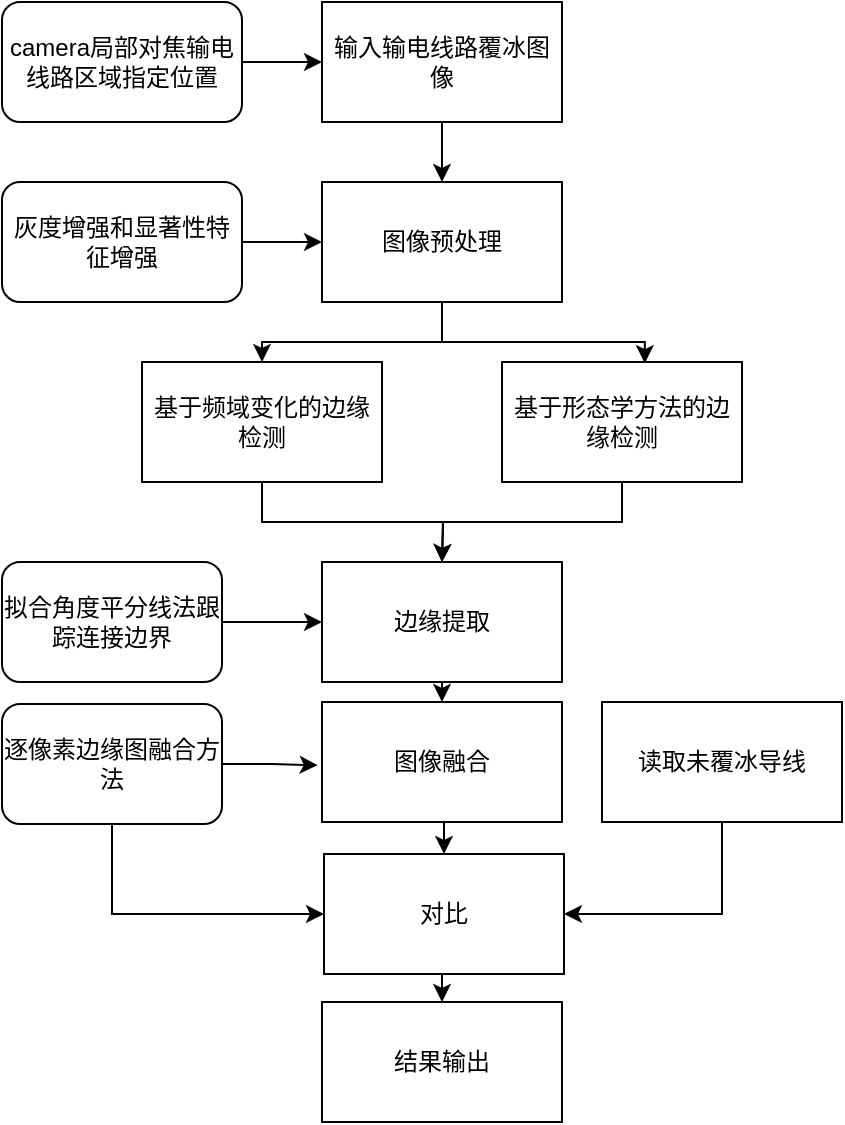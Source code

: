 <mxfile version="16.2.1" type="github">
  <diagram id="wKjhsIhszTULbkRhe9VQ" name="Page-1">
    <mxGraphModel dx="661" dy="302" grid="0" gridSize="10" guides="0" tooltips="1" connect="0" arrows="0" fold="1" page="0" pageScale="1" pageWidth="1920" pageHeight="1200" math="0" shadow="0">
      <root>
        <mxCell id="0" />
        <mxCell id="1" parent="0" />
        <mxCell id="IDt91c4-Fj54T3st-E31-7" style="edgeStyle=orthogonalEdgeStyle;rounded=0;orthogonalLoop=1;jettySize=auto;html=1;exitX=0.5;exitY=1;exitDx=0;exitDy=0;entryX=0.5;entryY=0;entryDx=0;entryDy=0;" parent="1" source="IDt91c4-Fj54T3st-E31-1" target="IDt91c4-Fj54T3st-E31-3" edge="1">
          <mxGeometry relative="1" as="geometry" />
        </mxCell>
        <mxCell id="IDt91c4-Fj54T3st-E31-1" value="输入输电线路覆冰图像" style="rounded=0;whiteSpace=wrap;html=1;" parent="1" vertex="1">
          <mxGeometry x="480" y="180" width="120" height="60" as="geometry" />
        </mxCell>
        <mxCell id="IDt91c4-Fj54T3st-E31-6" style="edgeStyle=orthogonalEdgeStyle;rounded=0;orthogonalLoop=1;jettySize=auto;html=1;exitX=1;exitY=0.5;exitDx=0;exitDy=0;entryX=0;entryY=0.5;entryDx=0;entryDy=0;" parent="1" source="IDt91c4-Fj54T3st-E31-2" target="IDt91c4-Fj54T3st-E31-1" edge="1">
          <mxGeometry relative="1" as="geometry" />
        </mxCell>
        <mxCell id="IDt91c4-Fj54T3st-E31-2" value="&lt;span&gt;camera局部对焦输电线路区域指定位置&lt;/span&gt;" style="rounded=1;whiteSpace=wrap;html=1;" parent="1" vertex="1">
          <mxGeometry x="320" y="180" width="120" height="60" as="geometry" />
        </mxCell>
        <mxCell id="IDt91c4-Fj54T3st-E31-10" style="edgeStyle=orthogonalEdgeStyle;rounded=0;orthogonalLoop=1;jettySize=auto;html=1;exitX=0.5;exitY=1;exitDx=0;exitDy=0;" parent="1" source="IDt91c4-Fj54T3st-E31-3" target="IDt91c4-Fj54T3st-E31-8" edge="1">
          <mxGeometry relative="1" as="geometry">
            <Array as="points">
              <mxPoint x="540" y="350" />
              <mxPoint x="450" y="350" />
            </Array>
          </mxGeometry>
        </mxCell>
        <mxCell id="IDt91c4-Fj54T3st-E31-11" style="edgeStyle=orthogonalEdgeStyle;rounded=0;orthogonalLoop=1;jettySize=auto;html=1;exitX=0.5;exitY=1;exitDx=0;exitDy=0;entryX=0.595;entryY=0.01;entryDx=0;entryDy=0;entryPerimeter=0;" parent="1" source="IDt91c4-Fj54T3st-E31-3" target="IDt91c4-Fj54T3st-E31-9" edge="1">
          <mxGeometry relative="1" as="geometry">
            <Array as="points">
              <mxPoint x="540" y="350" />
              <mxPoint x="641" y="350" />
            </Array>
          </mxGeometry>
        </mxCell>
        <mxCell id="IDt91c4-Fj54T3st-E31-3" value="图像预处理" style="rounded=0;whiteSpace=wrap;html=1;" parent="1" vertex="1">
          <mxGeometry x="480" y="270" width="120" height="60" as="geometry" />
        </mxCell>
        <mxCell id="IDt91c4-Fj54T3st-E31-5" style="edgeStyle=orthogonalEdgeStyle;rounded=0;orthogonalLoop=1;jettySize=auto;html=1;exitX=1;exitY=0.5;exitDx=0;exitDy=0;entryX=0;entryY=0.5;entryDx=0;entryDy=0;" parent="1" source="IDt91c4-Fj54T3st-E31-4" target="IDt91c4-Fj54T3st-E31-3" edge="1">
          <mxGeometry relative="1" as="geometry" />
        </mxCell>
        <mxCell id="IDt91c4-Fj54T3st-E31-4" value="灰度增强和显著性特征增强" style="rounded=1;whiteSpace=wrap;html=1;" parent="1" vertex="1">
          <mxGeometry x="320" y="270" width="120" height="60" as="geometry" />
        </mxCell>
        <mxCell id="IDt91c4-Fj54T3st-E31-13" style="edgeStyle=orthogonalEdgeStyle;rounded=0;orthogonalLoop=1;jettySize=auto;html=1;exitX=0.5;exitY=1;exitDx=0;exitDy=0;entryX=0.5;entryY=0;entryDx=0;entryDy=0;" parent="1" source="IDt91c4-Fj54T3st-E31-8" edge="1">
          <mxGeometry relative="1" as="geometry">
            <mxPoint x="540" y="460" as="targetPoint" />
          </mxGeometry>
        </mxCell>
        <mxCell id="IDt91c4-Fj54T3st-E31-8" value="基于频域变化的边缘检测" style="rounded=0;whiteSpace=wrap;html=1;" parent="1" vertex="1">
          <mxGeometry x="390" y="360" width="120" height="60" as="geometry" />
        </mxCell>
        <mxCell id="IDt91c4-Fj54T3st-E31-14" style="edgeStyle=orthogonalEdgeStyle;rounded=0;orthogonalLoop=1;jettySize=auto;html=1;exitX=0.5;exitY=1;exitDx=0;exitDy=0;" parent="1" source="IDt91c4-Fj54T3st-E31-9" edge="1">
          <mxGeometry relative="1" as="geometry">
            <mxPoint x="540" y="460" as="targetPoint" />
          </mxGeometry>
        </mxCell>
        <mxCell id="IDt91c4-Fj54T3st-E31-9" value="基于形态学方法的边缘检测" style="rounded=0;whiteSpace=wrap;html=1;" parent="1" vertex="1">
          <mxGeometry x="570" y="360" width="120" height="60" as="geometry" />
        </mxCell>
        <mxCell id="IDt91c4-Fj54T3st-E31-17" style="edgeStyle=orthogonalEdgeStyle;rounded=0;orthogonalLoop=1;jettySize=auto;html=1;exitX=1;exitY=0.5;exitDx=0;exitDy=0;entryX=0;entryY=0.5;entryDx=0;entryDy=0;" parent="1" source="IDt91c4-Fj54T3st-E31-15" target="IDt91c4-Fj54T3st-E31-16" edge="1">
          <mxGeometry relative="1" as="geometry" />
        </mxCell>
        <mxCell id="IDt91c4-Fj54T3st-E31-15" value="拟合角度平分线法跟踪连接边界" style="rounded=1;whiteSpace=wrap;html=1;" parent="1" vertex="1">
          <mxGeometry x="320" y="460" width="110" height="60" as="geometry" />
        </mxCell>
        <mxCell id="IDt91c4-Fj54T3st-E31-20" style="edgeStyle=orthogonalEdgeStyle;rounded=0;orthogonalLoop=1;jettySize=auto;html=1;exitX=0.5;exitY=1;exitDx=0;exitDy=0;entryX=0.5;entryY=0;entryDx=0;entryDy=0;" parent="1" source="IDt91c4-Fj54T3st-E31-16" target="IDt91c4-Fj54T3st-E31-18" edge="1">
          <mxGeometry relative="1" as="geometry" />
        </mxCell>
        <mxCell id="IDt91c4-Fj54T3st-E31-16" value="边缘提取" style="rounded=0;whiteSpace=wrap;html=1;" parent="1" vertex="1">
          <mxGeometry x="480" y="460" width="120" height="60" as="geometry" />
        </mxCell>
        <mxCell id="IDt91c4-Fj54T3st-E31-27" style="edgeStyle=orthogonalEdgeStyle;rounded=0;orthogonalLoop=1;jettySize=auto;html=1;exitX=0.5;exitY=1;exitDx=0;exitDy=0;entryX=0.5;entryY=0;entryDx=0;entryDy=0;" parent="1" source="IDt91c4-Fj54T3st-E31-18" target="IDt91c4-Fj54T3st-E31-24" edge="1">
          <mxGeometry relative="1" as="geometry" />
        </mxCell>
        <mxCell id="IDt91c4-Fj54T3st-E31-18" value="图像融合" style="rounded=0;whiteSpace=wrap;html=1;" parent="1" vertex="1">
          <mxGeometry x="480" y="530" width="120" height="60" as="geometry" />
        </mxCell>
        <mxCell id="IDt91c4-Fj54T3st-E31-22" style="edgeStyle=orthogonalEdgeStyle;rounded=0;orthogonalLoop=1;jettySize=auto;html=1;exitX=1;exitY=0.5;exitDx=0;exitDy=0;entryX=-0.018;entryY=0.527;entryDx=0;entryDy=0;entryPerimeter=0;" parent="1" source="IDt91c4-Fj54T3st-E31-21" target="IDt91c4-Fj54T3st-E31-18" edge="1">
          <mxGeometry relative="1" as="geometry" />
        </mxCell>
        <mxCell id="IDt91c4-Fj54T3st-E31-25" style="edgeStyle=orthogonalEdgeStyle;rounded=0;orthogonalLoop=1;jettySize=auto;html=1;exitX=0.5;exitY=1;exitDx=0;exitDy=0;entryX=0;entryY=0.5;entryDx=0;entryDy=0;" parent="1" source="IDt91c4-Fj54T3st-E31-21" target="IDt91c4-Fj54T3st-E31-24" edge="1">
          <mxGeometry relative="1" as="geometry" />
        </mxCell>
        <mxCell id="IDt91c4-Fj54T3st-E31-21" value="逐像素边缘图融合方法" style="rounded=1;whiteSpace=wrap;html=1;" parent="1" vertex="1">
          <mxGeometry x="320" y="531" width="110" height="60" as="geometry" />
        </mxCell>
        <mxCell id="IDt91c4-Fj54T3st-E31-26" style="edgeStyle=orthogonalEdgeStyle;rounded=0;orthogonalLoop=1;jettySize=auto;html=1;exitX=0.5;exitY=1;exitDx=0;exitDy=0;entryX=1;entryY=0.5;entryDx=0;entryDy=0;" parent="1" source="IDt91c4-Fj54T3st-E31-23" target="IDt91c4-Fj54T3st-E31-24" edge="1">
          <mxGeometry relative="1" as="geometry" />
        </mxCell>
        <mxCell id="IDt91c4-Fj54T3st-E31-23" value="读取未覆冰导线" style="rounded=0;whiteSpace=wrap;html=1;" parent="1" vertex="1">
          <mxGeometry x="620" y="530" width="120" height="60" as="geometry" />
        </mxCell>
        <mxCell id="IDt91c4-Fj54T3st-E31-30" style="edgeStyle=orthogonalEdgeStyle;rounded=0;orthogonalLoop=1;jettySize=auto;html=1;exitX=0.5;exitY=1;exitDx=0;exitDy=0;entryX=0.5;entryY=0;entryDx=0;entryDy=0;" parent="1" source="IDt91c4-Fj54T3st-E31-24" target="IDt91c4-Fj54T3st-E31-28" edge="1">
          <mxGeometry relative="1" as="geometry" />
        </mxCell>
        <mxCell id="IDt91c4-Fj54T3st-E31-24" value="对比" style="rounded=0;whiteSpace=wrap;html=1;" parent="1" vertex="1">
          <mxGeometry x="481" y="606" width="120" height="60" as="geometry" />
        </mxCell>
        <mxCell id="IDt91c4-Fj54T3st-E31-28" value="结果输出" style="rounded=0;whiteSpace=wrap;html=1;" parent="1" vertex="1">
          <mxGeometry x="480" y="680" width="120" height="60" as="geometry" />
        </mxCell>
      </root>
    </mxGraphModel>
  </diagram>
</mxfile>
